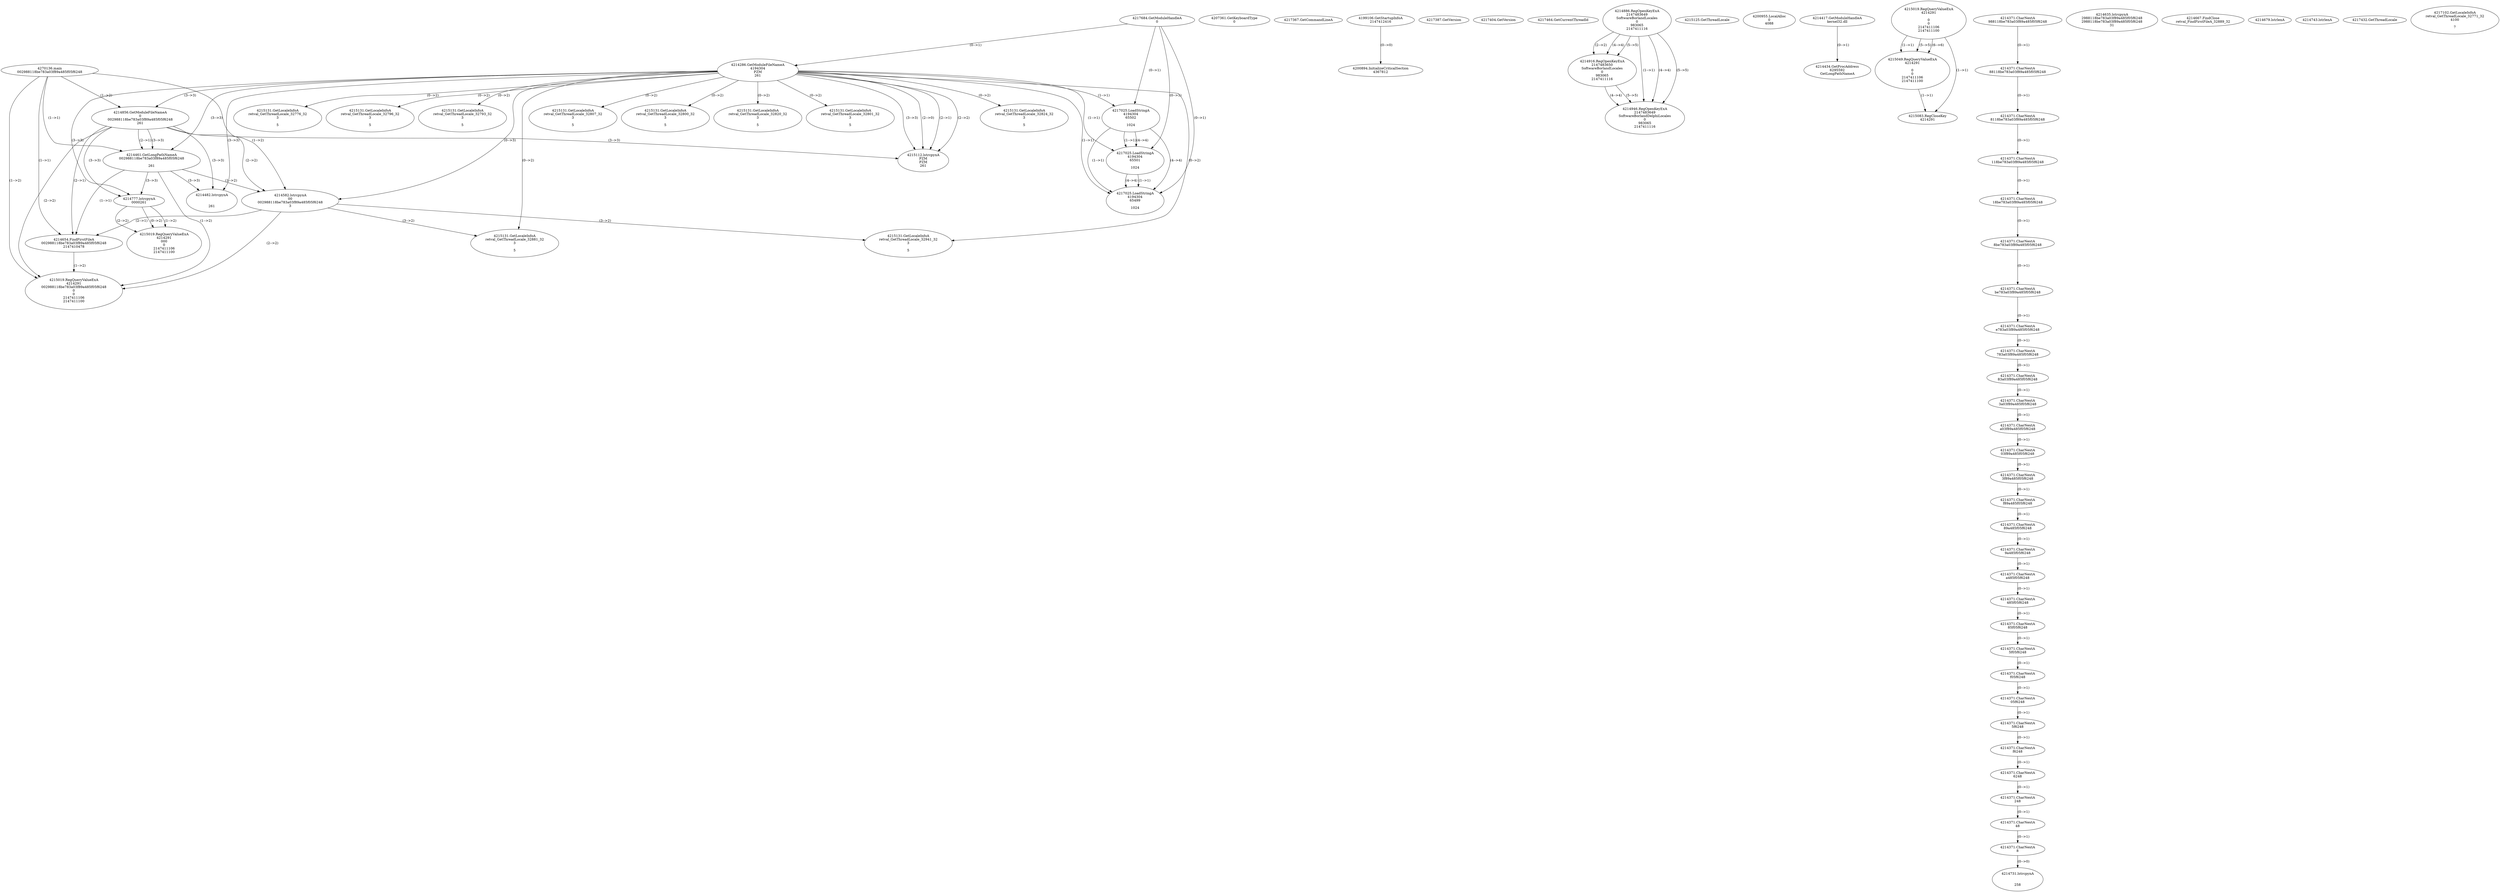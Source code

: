 // Global SCDG with merge call
digraph {
	0 [label="4270136.main
002988118be783a03f89a485f05f6248"]
	1 [label="4217684.GetModuleHandleA
0"]
	2 [label="4207361.GetKeyboardType
0"]
	3 [label="4217367.GetCommandLineA
"]
	4 [label="4199106.GetStartupInfoA
2147412416"]
	5 [label="4217387.GetVersion
"]
	6 [label="4217404.GetVersion
"]
	7 [label="4217464.GetCurrentThreadId
"]
	8 [label="4214286.GetModuleFileNameA
4194304
PZM
261"]
	1 -> 8 [label="(0-->1)"]
	9 [label="4214856.GetModuleFileNameA
0
002988118be783a03f89a485f05f6248
261"]
	0 -> 9 [label="(1-->2)"]
	8 -> 9 [label="(3-->3)"]
	10 [label="4214886.RegOpenKeyExA
2147483649
Software\Borland\Locales
0
983065
2147411116"]
	11 [label="4214916.RegOpenKeyExA
2147483650
Software\Borland\Locales
0
983065
2147411116"]
	10 -> 11 [label="(2-->2)"]
	10 -> 11 [label="(4-->4)"]
	10 -> 11 [label="(5-->5)"]
	12 [label="4214946.RegOpenKeyExA
2147483649
Software\Borland\Delphi\Locales
0
983065
2147411116"]
	10 -> 12 [label="(1-->1)"]
	10 -> 12 [label="(4-->4)"]
	11 -> 12 [label="(4-->4)"]
	10 -> 12 [label="(5-->5)"]
	11 -> 12 [label="(5-->5)"]
	13 [label="4215112.lstrcpynA
PZM
PZM
261"]
	8 -> 13 [label="(2-->1)"]
	8 -> 13 [label="(2-->2)"]
	8 -> 13 [label="(3-->3)"]
	9 -> 13 [label="(3-->3)"]
	8 -> 13 [label="(2-->0)"]
	14 [label="4215125.GetThreadLocale
"]
	15 [label="4215131.GetLocaleInfoA
retval_GetThreadLocale_32776_32
3

5"]
	8 -> 15 [label="(0-->2)"]
	16 [label="4217025.LoadStringA
4194304
65502

1024"]
	1 -> 16 [label="(0-->1)"]
	8 -> 16 [label="(1-->1)"]
	17 [label="4200894.InitializeCriticalSection
4367812"]
	4 -> 17 [label="(0-->0)"]
	18 [label="4200955.LocalAlloc
0
4088"]
	19 [label="4214417.GetModuleHandleA
kernel32.dll"]
	20 [label="4214434.GetProcAddress
6295592
GetLongPathNameA"]
	19 -> 20 [label="(0-->1)"]
	21 [label="4214461.GetLongPathNameA
002988118be783a03f89a485f05f6248

261"]
	0 -> 21 [label="(1-->1)"]
	9 -> 21 [label="(2-->1)"]
	8 -> 21 [label="(3-->3)"]
	9 -> 21 [label="(3-->3)"]
	22 [label="4214482.lstrcpynA


261"]
	8 -> 22 [label="(3-->3)"]
	9 -> 22 [label="(3-->3)"]
	21 -> 22 [label="(3-->3)"]
	23 [label="4215019.RegQueryValueExA
4214291

0
0
2147411106
2147411100"]
	24 [label="4215049.RegQueryValueExA
4214291

0
0
2147411106
2147411100"]
	23 -> 24 [label="(1-->1)"]
	23 -> 24 [label="(5-->5)"]
	23 -> 24 [label="(6-->6)"]
	25 [label="4215083.RegCloseKey
4214291"]
	23 -> 25 [label="(1-->1)"]
	24 -> 25 [label="(1-->1)"]
	26 [label="4215131.GetLocaleInfoA
retval_GetThreadLocale_32796_32
3

5"]
	8 -> 26 [label="(0-->2)"]
	27 [label="4215131.GetLocaleInfoA
retval_GetThreadLocale_32793_32
3

5"]
	8 -> 27 [label="(0-->2)"]
	28 [label="4217025.LoadStringA
4194304
65501

1024"]
	1 -> 28 [label="(0-->1)"]
	8 -> 28 [label="(1-->1)"]
	16 -> 28 [label="(1-->1)"]
	16 -> 28 [label="(4-->4)"]
	29 [label="4214582.lstrcpynA
00
002988118be783a03f89a485f05f6248
3"]
	0 -> 29 [label="(1-->2)"]
	9 -> 29 [label="(2-->2)"]
	21 -> 29 [label="(1-->2)"]
	8 -> 29 [label="(0-->3)"]
	30 [label="4214371.CharNextA
988118be783a03f89a485f05f6248"]
	31 [label="4214371.CharNextA
88118be783a03f89a485f05f6248"]
	30 -> 31 [label="(0-->1)"]
	32 [label="4214371.CharNextA
8118be783a03f89a485f05f6248"]
	31 -> 32 [label="(0-->1)"]
	33 [label="4214371.CharNextA
118be783a03f89a485f05f6248"]
	32 -> 33 [label="(0-->1)"]
	34 [label="4214371.CharNextA
18be783a03f89a485f05f6248"]
	33 -> 34 [label="(0-->1)"]
	35 [label="4214371.CharNextA
8be783a03f89a485f05f6248"]
	34 -> 35 [label="(0-->1)"]
	36 [label="4214371.CharNextA
be783a03f89a485f05f6248"]
	35 -> 36 [label="(0-->1)"]
	37 [label="4214371.CharNextA
e783a03f89a485f05f6248"]
	36 -> 37 [label="(0-->1)"]
	38 [label="4214371.CharNextA
783a03f89a485f05f6248"]
	37 -> 38 [label="(0-->1)"]
	39 [label="4214371.CharNextA
83a03f89a485f05f6248"]
	38 -> 39 [label="(0-->1)"]
	40 [label="4214371.CharNextA
3a03f89a485f05f6248"]
	39 -> 40 [label="(0-->1)"]
	41 [label="4214371.CharNextA
a03f89a485f05f6248"]
	40 -> 41 [label="(0-->1)"]
	42 [label="4214371.CharNextA
03f89a485f05f6248"]
	41 -> 42 [label="(0-->1)"]
	43 [label="4214371.CharNextA
3f89a485f05f6248"]
	42 -> 43 [label="(0-->1)"]
	44 [label="4214371.CharNextA
f89a485f05f6248"]
	43 -> 44 [label="(0-->1)"]
	45 [label="4214371.CharNextA
89a485f05f6248"]
	44 -> 45 [label="(0-->1)"]
	46 [label="4214371.CharNextA
9a485f05f6248"]
	45 -> 46 [label="(0-->1)"]
	47 [label="4214371.CharNextA
a485f05f6248"]
	46 -> 47 [label="(0-->1)"]
	48 [label="4214371.CharNextA
485f05f6248"]
	47 -> 48 [label="(0-->1)"]
	49 [label="4214371.CharNextA
85f05f6248"]
	48 -> 49 [label="(0-->1)"]
	50 [label="4214371.CharNextA
5f05f6248"]
	49 -> 50 [label="(0-->1)"]
	51 [label="4214371.CharNextA
f05f6248"]
	50 -> 51 [label="(0-->1)"]
	52 [label="4214371.CharNextA
05f6248"]
	51 -> 52 [label="(0-->1)"]
	53 [label="4214371.CharNextA
5f6248"]
	52 -> 53 [label="(0-->1)"]
	54 [label="4214371.CharNextA
f6248"]
	53 -> 54 [label="(0-->1)"]
	55 [label="4214371.CharNextA
6248"]
	54 -> 55 [label="(0-->1)"]
	56 [label="4214371.CharNextA
248"]
	55 -> 56 [label="(0-->1)"]
	57 [label="4214371.CharNextA
48"]
	56 -> 57 [label="(0-->1)"]
	58 [label="4214371.CharNextA
8"]
	57 -> 58 [label="(0-->1)"]
	59 [label="4214635.lstrcpynA
2988118be783a03f89a485f05f6248
2988118be783a03f89a485f05f6248
31"]
	60 [label="4214654.FindFirstFileA
002988118be783a03f89a485f05f6248
2147410478"]
	0 -> 60 [label="(1-->1)"]
	9 -> 60 [label="(2-->1)"]
	21 -> 60 [label="(1-->1)"]
	29 -> 60 [label="(2-->1)"]
	61 [label="4215019.RegQueryValueExA
4214291
002988118be783a03f89a485f05f6248
0
0
2147411106
2147411100"]
	0 -> 61 [label="(1-->2)"]
	9 -> 61 [label="(2-->2)"]
	21 -> 61 [label="(1-->2)"]
	29 -> 61 [label="(2-->2)"]
	60 -> 61 [label="(1-->2)"]
	62 [label="4215131.GetLocaleInfoA
retval_GetThreadLocale_32881_32
3

5"]
	8 -> 62 [label="(0-->2)"]
	29 -> 62 [label="(3-->2)"]
	63 [label="4214667.FindClose
retval_FindFirstFileA_32889_32"]
	64 [label="4214679.lstrlenA
"]
	65 [label="4214731.lstrcpynA


258"]
	58 -> 65 [label="(0-->0)"]
	66 [label="4214743.lstrlenA
"]
	67 [label="4214777.lstrcpynA
00\
00\
261"]
	8 -> 67 [label="(3-->3)"]
	9 -> 67 [label="(3-->3)"]
	21 -> 67 [label="(3-->3)"]
	68 [label="4215019.RegQueryValueExA
4214291
00\
0
0
2147411106
2147411100"]
	67 -> 68 [label="(1-->2)"]
	67 -> 68 [label="(2-->2)"]
	67 -> 68 [label="(0-->2)"]
	69 [label="4215131.GetLocaleInfoA
retval_GetThreadLocale_32941_32
3

5"]
	8 -> 69 [label="(0-->2)"]
	29 -> 69 [label="(3-->2)"]
	70 [label="4215131.GetLocaleInfoA
retval_GetThreadLocale_32807_32
3

5"]
	8 -> 70 [label="(0-->2)"]
	71 [label="4217025.LoadStringA
4194304
65499

1024"]
	1 -> 71 [label="(0-->1)"]
	8 -> 71 [label="(1-->1)"]
	16 -> 71 [label="(1-->1)"]
	28 -> 71 [label="(1-->1)"]
	16 -> 71 [label="(4-->4)"]
	28 -> 71 [label="(4-->4)"]
	72 [label="4215131.GetLocaleInfoA
retval_GetThreadLocale_32800_32
3

5"]
	8 -> 72 [label="(0-->2)"]
	73 [label="4215131.GetLocaleInfoA
retval_GetThreadLocale_32820_32
3

5"]
	8 -> 73 [label="(0-->2)"]
	74 [label="4215131.GetLocaleInfoA
retval_GetThreadLocale_32801_32
3

5"]
	8 -> 74 [label="(0-->2)"]
	75 [label="4217432.GetThreadLocale
"]
	76 [label="4217102.GetLocaleInfoA
retval_GetThreadLocale_32771_32
4100

7"]
	77 [label="4215131.GetLocaleInfoA
retval_GetThreadLocale_32824_32
3

5"]
	8 -> 77 [label="(0-->2)"]
}
